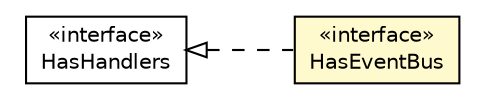 #!/usr/local/bin/dot
#
# Class diagram 
# Generated by UMLGraph version R5_6-24-gf6e263 (http://www.umlgraph.org/)
#

digraph G {
	edge [fontname="Helvetica",fontsize=10,labelfontname="Helvetica",labelfontsize=10];
	node [fontname="Helvetica",fontsize=10,shape=plaintext];
	nodesep=0.25;
	ranksep=0.5;
	rankdir=LR;
	// com.gwtplatform.mvp.client.HasEventBus
	c208760 [label=<<table title="com.gwtplatform.mvp.client.HasEventBus" border="0" cellborder="1" cellspacing="0" cellpadding="2" port="p" bgcolor="lemonChiffon" href="./HasEventBus.html">
		<tr><td><table border="0" cellspacing="0" cellpadding="1">
<tr><td align="center" balign="center"> &#171;interface&#187; </td></tr>
<tr><td align="center" balign="center"> HasEventBus </td></tr>
		</table></td></tr>
		</table>>, URL="./HasEventBus.html", fontname="Helvetica", fontcolor="black", fontsize=10.0];
	//com.gwtplatform.mvp.client.HasEventBus implements com.google.gwt.event.shared.HasHandlers
	c209143:p -> c208760:p [dir=back,arrowtail=empty,style=dashed];
	// com.google.gwt.event.shared.HasHandlers
	c209143 [label=<<table title="com.google.gwt.event.shared.HasHandlers" border="0" cellborder="1" cellspacing="0" cellpadding="2" port="p" href="http://google-web-toolkit.googlecode.com/svn/javadoc/latest/com/google/gwt/event/shared/HasHandlers.html">
		<tr><td><table border="0" cellspacing="0" cellpadding="1">
<tr><td align="center" balign="center"> &#171;interface&#187; </td></tr>
<tr><td align="center" balign="center"> HasHandlers </td></tr>
		</table></td></tr>
		</table>>, URL="http://google-web-toolkit.googlecode.com/svn/javadoc/latest/com/google/gwt/event/shared/HasHandlers.html", fontname="Helvetica", fontcolor="black", fontsize=10.0];
}

